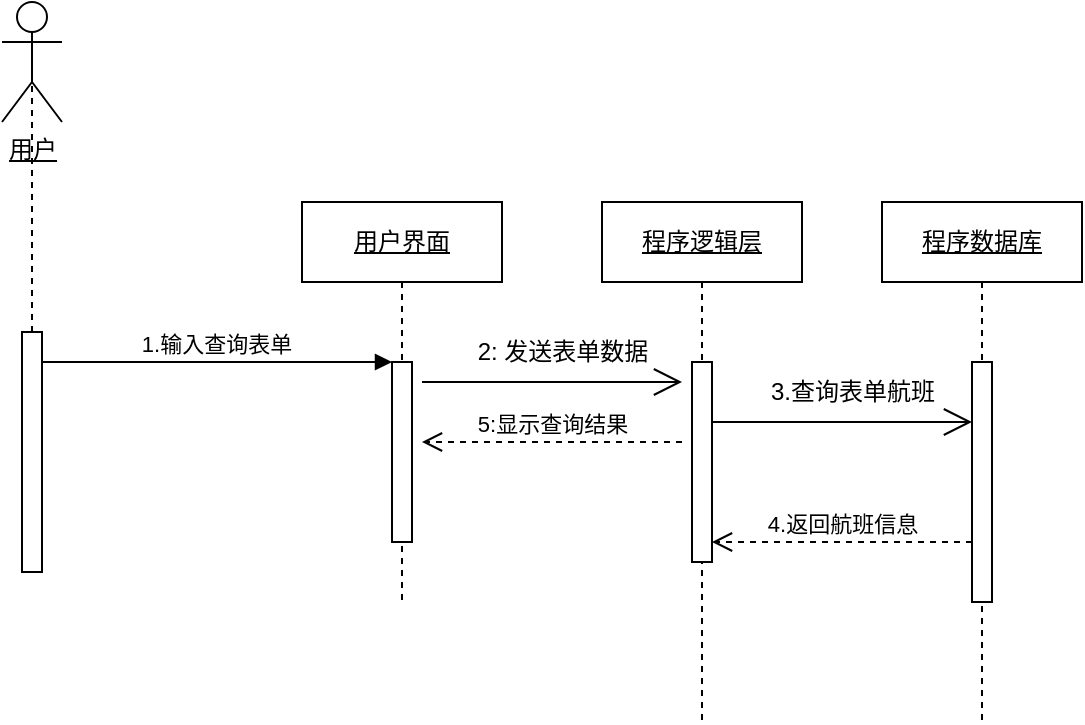 <mxfile version="21.2.1" type="github">
  <diagram name="第 1 页" id="rglEDFyk3wj6aJLoS3HV">
    <mxGraphModel dx="875" dy="1661" grid="1" gridSize="10" guides="1" tooltips="1" connect="1" arrows="1" fold="1" page="1" pageScale="1" pageWidth="827" pageHeight="1169" math="0" shadow="0">
      <root>
        <mxCell id="0" />
        <mxCell id="1" parent="0" />
        <mxCell id="sTDOF5yO2RP8pIO-FYVl-4" value="&lt;u&gt;用户界面&lt;/u&gt;" style="shape=umlLifeline;perimeter=lifelinePerimeter;whiteSpace=wrap;html=1;container=0;dropTarget=0;collapsible=0;recursiveResize=0;outlineConnect=0;portConstraint=eastwest;newEdgeStyle={&quot;edgeStyle&quot;:&quot;elbowEdgeStyle&quot;,&quot;elbow&quot;:&quot;vertical&quot;,&quot;curved&quot;:0,&quot;rounded&quot;:0};" vertex="1" parent="1">
          <mxGeometry x="220" y="40" width="100" height="200" as="geometry" />
        </mxCell>
        <mxCell id="sTDOF5yO2RP8pIO-FYVl-5" value="" style="html=1;points=[];perimeter=orthogonalPerimeter;outlineConnect=0;targetShapes=umlLifeline;portConstraint=eastwest;newEdgeStyle={&quot;edgeStyle&quot;:&quot;elbowEdgeStyle&quot;,&quot;elbow&quot;:&quot;vertical&quot;,&quot;curved&quot;:0,&quot;rounded&quot;:0};" vertex="1" parent="sTDOF5yO2RP8pIO-FYVl-4">
          <mxGeometry x="45" y="80" width="10" height="90" as="geometry" />
        </mxCell>
        <mxCell id="sTDOF5yO2RP8pIO-FYVl-6" value="1.输入查询表单" style="html=1;verticalAlign=bottom;endArrow=block;edgeStyle=elbowEdgeStyle;elbow=vertical;curved=0;rounded=0;" edge="1" parent="1" source="sTDOF5yO2RP8pIO-FYVl-83" target="sTDOF5yO2RP8pIO-FYVl-5">
          <mxGeometry x="-0.005" relative="1" as="geometry">
            <mxPoint x="50" y="160" as="sourcePoint" />
            <Array as="points">
              <mxPoint x="180" y="120" />
            </Array>
            <mxPoint as="offset" />
          </mxGeometry>
        </mxCell>
        <mxCell id="sTDOF5yO2RP8pIO-FYVl-7" value="&lt;u&gt;程序逻辑层&lt;/u&gt;" style="shape=umlLifeline;perimeter=lifelinePerimeter;whiteSpace=wrap;html=1;container=0;dropTarget=0;collapsible=0;recursiveResize=0;outlineConnect=0;portConstraint=eastwest;newEdgeStyle={&quot;edgeStyle&quot;:&quot;elbowEdgeStyle&quot;,&quot;elbow&quot;:&quot;vertical&quot;,&quot;curved&quot;:0,&quot;rounded&quot;:0};" vertex="1" parent="1">
          <mxGeometry x="370" y="40" width="100" height="260" as="geometry" />
        </mxCell>
        <mxCell id="sTDOF5yO2RP8pIO-FYVl-8" value="" style="html=1;points=[];perimeter=orthogonalPerimeter;outlineConnect=0;targetShapes=umlLifeline;portConstraint=eastwest;newEdgeStyle={&quot;edgeStyle&quot;:&quot;elbowEdgeStyle&quot;,&quot;elbow&quot;:&quot;vertical&quot;,&quot;curved&quot;:0,&quot;rounded&quot;:0};" vertex="1" parent="sTDOF5yO2RP8pIO-FYVl-7">
          <mxGeometry x="45" y="80" width="10" height="100" as="geometry" />
        </mxCell>
        <mxCell id="sTDOF5yO2RP8pIO-FYVl-9" value="&lt;u&gt;程序数据库&lt;/u&gt;" style="shape=umlLifeline;perimeter=lifelinePerimeter;whiteSpace=wrap;html=1;container=0;dropTarget=0;collapsible=0;recursiveResize=0;outlineConnect=0;portConstraint=eastwest;newEdgeStyle={&quot;edgeStyle&quot;:&quot;elbowEdgeStyle&quot;,&quot;elbow&quot;:&quot;vertical&quot;,&quot;curved&quot;:0,&quot;rounded&quot;:0};" vertex="1" parent="1">
          <mxGeometry x="510" y="40" width="100" height="260" as="geometry" />
        </mxCell>
        <mxCell id="sTDOF5yO2RP8pIO-FYVl-10" value="" style="html=1;points=[];perimeter=orthogonalPerimeter;outlineConnect=0;targetShapes=umlLifeline;portConstraint=eastwest;newEdgeStyle={&quot;edgeStyle&quot;:&quot;elbowEdgeStyle&quot;,&quot;elbow&quot;:&quot;vertical&quot;,&quot;curved&quot;:0,&quot;rounded&quot;:0};" vertex="1" parent="sTDOF5yO2RP8pIO-FYVl-9">
          <mxGeometry x="45" y="80" width="10" height="120" as="geometry" />
        </mxCell>
        <mxCell id="sTDOF5yO2RP8pIO-FYVl-13" value="" style="endArrow=open;endFill=1;endSize=12;html=1;rounded=0;" edge="1" parent="1">
          <mxGeometry width="160" relative="1" as="geometry">
            <mxPoint x="280" y="130" as="sourcePoint" />
            <mxPoint x="410" y="130" as="targetPoint" />
          </mxGeometry>
        </mxCell>
        <mxCell id="sTDOF5yO2RP8pIO-FYVl-18" value="5:显示查询结果" style="html=1;verticalAlign=bottom;endArrow=open;dashed=1;endSize=8;edgeStyle=elbowEdgeStyle;elbow=vertical;curved=0;rounded=0;" edge="1" parent="1">
          <mxGeometry x="0.006" relative="1" as="geometry">
            <mxPoint x="410" y="160" as="sourcePoint" />
            <mxPoint x="280" y="160.09" as="targetPoint" />
            <mxPoint as="offset" />
          </mxGeometry>
        </mxCell>
        <mxCell id="sTDOF5yO2RP8pIO-FYVl-19" value="4.返回航班信息" style="html=1;verticalAlign=bottom;endArrow=open;dashed=1;endSize=8;edgeStyle=elbowEdgeStyle;elbow=vertical;curved=0;rounded=0;" edge="1" parent="1">
          <mxGeometry relative="1" as="geometry">
            <mxPoint x="555" y="210" as="sourcePoint" />
            <mxPoint x="425" y="210" as="targetPoint" />
          </mxGeometry>
        </mxCell>
        <mxCell id="sTDOF5yO2RP8pIO-FYVl-20" value="&lt;u style=&quot;border-color: var(--border-color);&quot;&gt;用户&lt;/u&gt;" style="shape=umlActor;verticalLabelPosition=bottom;verticalAlign=top;html=1;outlineConnect=0;" vertex="1" parent="1">
          <mxGeometry x="70" y="-60" width="30" height="60" as="geometry" />
        </mxCell>
        <mxCell id="sTDOF5yO2RP8pIO-FYVl-26" value="2: 发送表单数据" style="text;html=1;align=center;verticalAlign=middle;resizable=0;points=[];autosize=1;strokeColor=none;fillColor=none;" vertex="1" parent="1">
          <mxGeometry x="295" y="100" width="110" height="30" as="geometry" />
        </mxCell>
        <mxCell id="sTDOF5yO2RP8pIO-FYVl-32" value="" style="endArrow=open;endFill=1;endSize=12;html=1;rounded=0;" edge="1" parent="1">
          <mxGeometry width="160" relative="1" as="geometry">
            <mxPoint x="425" y="150" as="sourcePoint" />
            <mxPoint x="555" y="150" as="targetPoint" />
          </mxGeometry>
        </mxCell>
        <mxCell id="sTDOF5yO2RP8pIO-FYVl-33" value="3.查询表单航班" style="text;html=1;align=center;verticalAlign=middle;resizable=0;points=[];autosize=1;strokeColor=none;fillColor=none;" vertex="1" parent="1">
          <mxGeometry x="440" y="120" width="110" height="30" as="geometry" />
        </mxCell>
        <mxCell id="sTDOF5yO2RP8pIO-FYVl-83" value="" style="html=1;points=[];perimeter=orthogonalPerimeter;outlineConnect=0;targetShapes=umlLifeline;portConstraint=eastwest;newEdgeStyle={&quot;edgeStyle&quot;:&quot;elbowEdgeStyle&quot;,&quot;elbow&quot;:&quot;vertical&quot;,&quot;curved&quot;:0,&quot;rounded&quot;:0};" vertex="1" parent="1">
          <mxGeometry x="80" y="105" width="10" height="120" as="geometry" />
        </mxCell>
        <mxCell id="sTDOF5yO2RP8pIO-FYVl-88" value="" style="endArrow=none;dashed=1;html=1;rounded=0;entryX=0.5;entryY=0.5;entryDx=0;entryDy=0;entryPerimeter=0;" edge="1" parent="1" source="sTDOF5yO2RP8pIO-FYVl-83" target="sTDOF5yO2RP8pIO-FYVl-20">
          <mxGeometry width="50" height="50" relative="1" as="geometry">
            <mxPoint x="50" y="100" as="sourcePoint" />
            <mxPoint x="100" y="50" as="targetPoint" />
          </mxGeometry>
        </mxCell>
      </root>
    </mxGraphModel>
  </diagram>
</mxfile>
